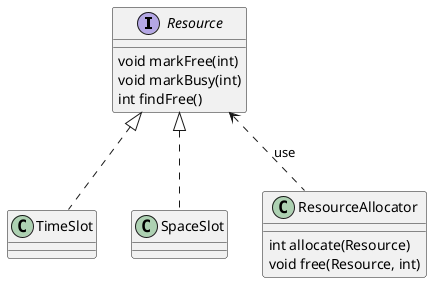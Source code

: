 @startuml OCP New
Interface Resource {
    void markFree(int)
    void markBusy(int)
    int findFree()

}
class TimeSlot
class SpaceSlot

class ResourceAllocator {
    int allocate(Resource)
    void free(Resource, int)
}

Resource <|.. TimeSlot
Resource <|.. SpaceSlot
Resource <.. ResourceAllocator : use
@enduml